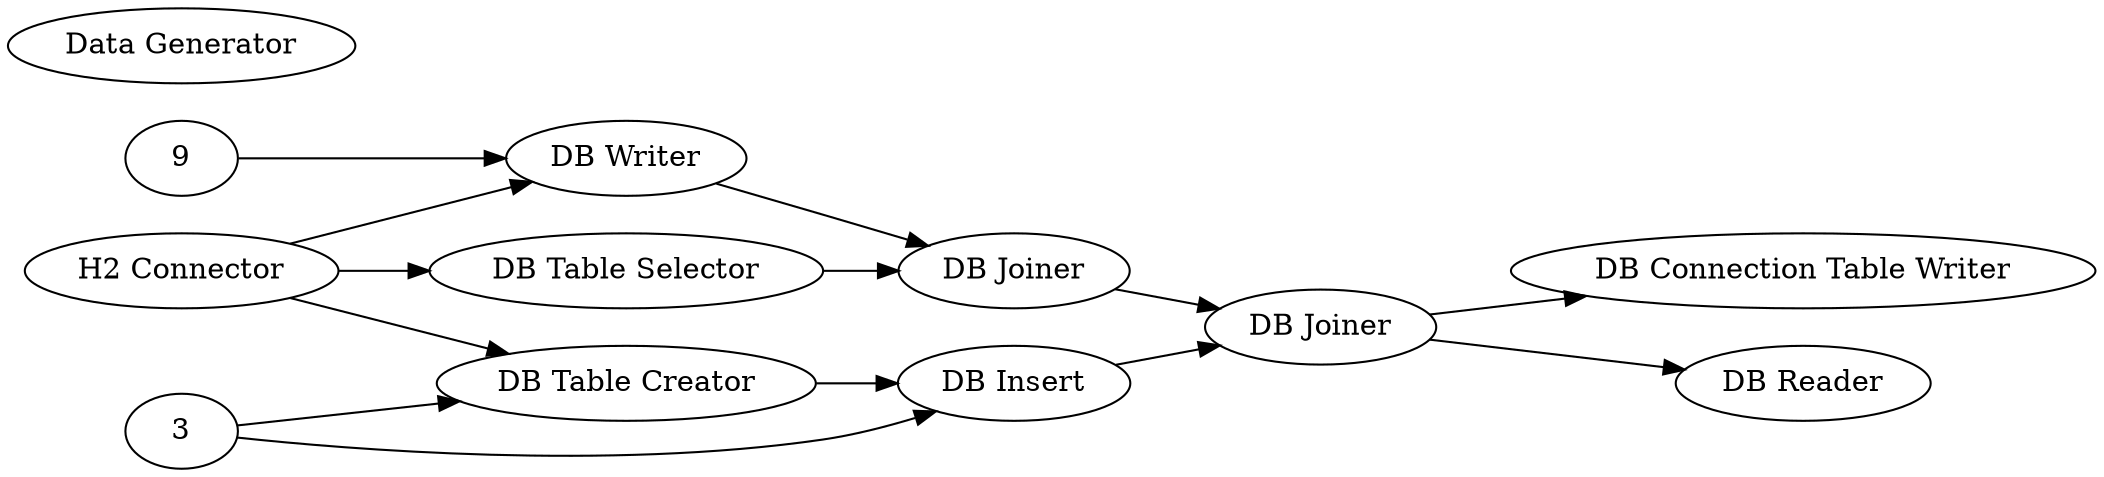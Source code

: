 digraph {
	1 [label="H2 Connector"]
	2 [label="Data Generator"]
	4 [label="DB Table Creator"]
	5 [label="DB Insert"]
	6 [label="DB Joiner"]
	2 [label="Data Generator"]
	10 [label="DB Table Selector"]
	11 [label="DB Joiner"]
	12 [label="DB Connection Table Writer"]
	13 [label="DB Reader"]
	14 [label="DB Writer"]
	1 -> 4
	1 -> 10
	1 -> 14
	3 -> 4
	3 -> 5
	4 -> 5
	5 -> 11
	6 -> 11
	9 -> 14
	10 -> 6
	11 -> 12
	11 -> 13
	14 -> 6
	rankdir=LR
}
